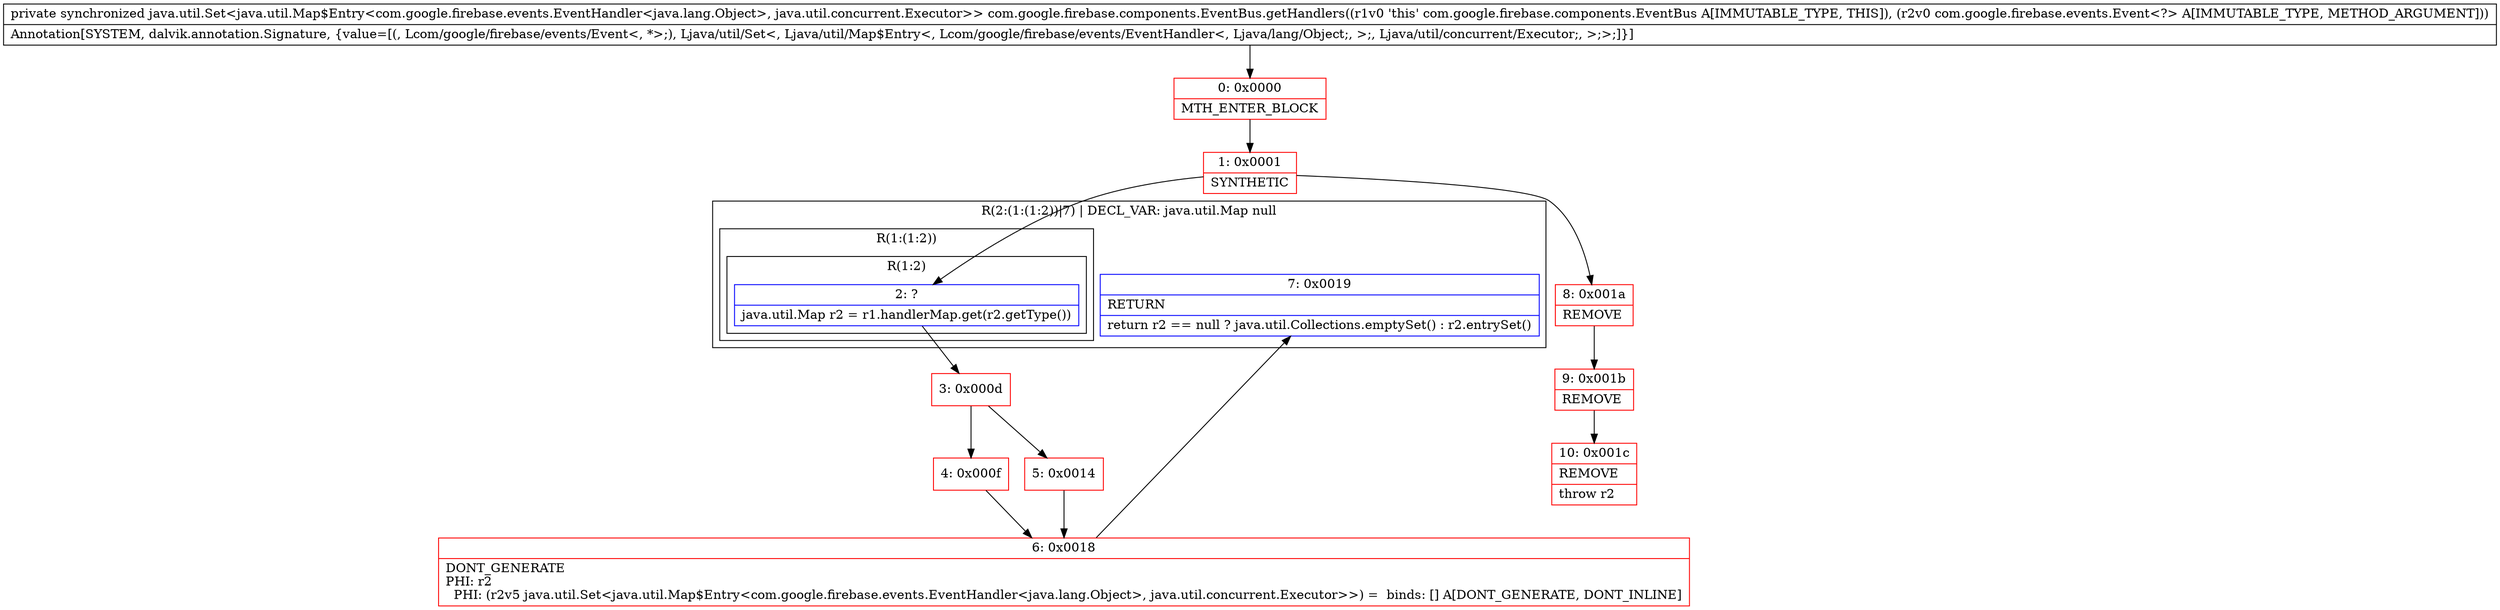 digraph "CFG forcom.google.firebase.components.EventBus.getHandlers(Lcom\/google\/firebase\/events\/Event;)Ljava\/util\/Set;" {
subgraph cluster_Region_233935362 {
label = "R(2:(1:(1:2))|7) | DECL_VAR: java.util.Map null\l";
node [shape=record,color=blue];
subgraph cluster_Region_899089240 {
label = "R(1:(1:2))";
node [shape=record,color=blue];
subgraph cluster_Region_150750652 {
label = "R(1:2)";
node [shape=record,color=blue];
Node_2 [shape=record,label="{2\:\ ?|java.util.Map r2 = r1.handlerMap.get(r2.getType())\l}"];
}
}
Node_7 [shape=record,label="{7\:\ 0x0019|RETURN\l|return r2 == null ? java.util.Collections.emptySet() : r2.entrySet()\l}"];
}
Node_0 [shape=record,color=red,label="{0\:\ 0x0000|MTH_ENTER_BLOCK\l}"];
Node_1 [shape=record,color=red,label="{1\:\ 0x0001|SYNTHETIC\l}"];
Node_3 [shape=record,color=red,label="{3\:\ 0x000d}"];
Node_4 [shape=record,color=red,label="{4\:\ 0x000f}"];
Node_5 [shape=record,color=red,label="{5\:\ 0x0014}"];
Node_6 [shape=record,color=red,label="{6\:\ 0x0018|DONT_GENERATE\lPHI: r2 \l  PHI: (r2v5 java.util.Set\<java.util.Map$Entry\<com.google.firebase.events.EventHandler\<java.lang.Object\>, java.util.concurrent.Executor\>\>) =  binds: [] A[DONT_GENERATE, DONT_INLINE]\l}"];
Node_8 [shape=record,color=red,label="{8\:\ 0x001a|REMOVE\l}"];
Node_9 [shape=record,color=red,label="{9\:\ 0x001b|REMOVE\l}"];
Node_10 [shape=record,color=red,label="{10\:\ 0x001c|REMOVE\l|throw r2\l}"];
MethodNode[shape=record,label="{private synchronized java.util.Set\<java.util.Map$Entry\<com.google.firebase.events.EventHandler\<java.lang.Object\>, java.util.concurrent.Executor\>\> com.google.firebase.components.EventBus.getHandlers((r1v0 'this' com.google.firebase.components.EventBus A[IMMUTABLE_TYPE, THIS]), (r2v0 com.google.firebase.events.Event\<?\> A[IMMUTABLE_TYPE, METHOD_ARGUMENT]))  | Annotation[SYSTEM, dalvik.annotation.Signature, \{value=[(, Lcom\/google\/firebase\/events\/Event\<, *\>;), Ljava\/util\/Set\<, Ljava\/util\/Map$Entry\<, Lcom\/google\/firebase\/events\/EventHandler\<, Ljava\/lang\/Object;, \>;, Ljava\/util\/concurrent\/Executor;, \>;\>;]\}]\l}"];
MethodNode -> Node_0;
Node_2 -> Node_3;
Node_0 -> Node_1;
Node_1 -> Node_2;
Node_1 -> Node_8;
Node_3 -> Node_4;
Node_3 -> Node_5;
Node_4 -> Node_6;
Node_5 -> Node_6;
Node_6 -> Node_7;
Node_8 -> Node_9;
Node_9 -> Node_10;
}

